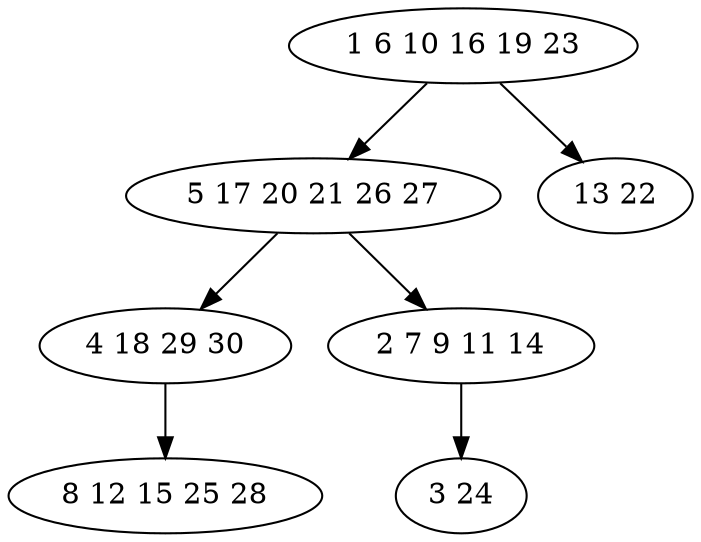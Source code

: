 digraph true_tree {
	"0" -> "1"
	"0" -> "2"
	"1" -> "3"
	"1" -> "4"
	"3" -> "5"
	"4" -> "6"
	"0" [label="1 6 10 16 19 23"];
	"1" [label="5 17 20 21 26 27"];
	"2" [label="13 22"];
	"3" [label="4 18 29 30"];
	"4" [label="2 7 9 11 14"];
	"5" [label="8 12 15 25 28"];
	"6" [label="3 24"];
}
